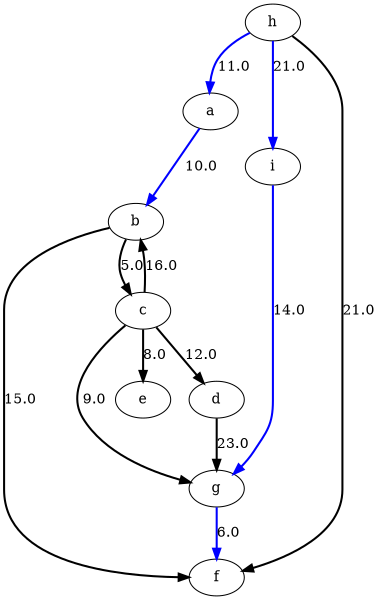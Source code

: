digraph G {
size ="4,4";
a -> b [style=bold,label="10.0",color=blue];
b -> f [style=bold,label="15.0"];
b -> c [style=bold,label="5.0"];
c -> b [style=bold,label="16.0"];
c -> g [style=bold,label="9.0"];
c -> e [style=bold,label="8.0"];
c -> d [style=bold,label="12.0"];
d -> g [style=bold,label="23.0"];
g -> f [style=bold,label="6.0",color=blue];
h -> a [style=bold,label="11.0",color=blue];
h -> f [style=bold,label="21.0"];
h -> i [style=bold,label="21.0",color=blue];
i -> g [style=bold,label="14.0",color=blue];
}